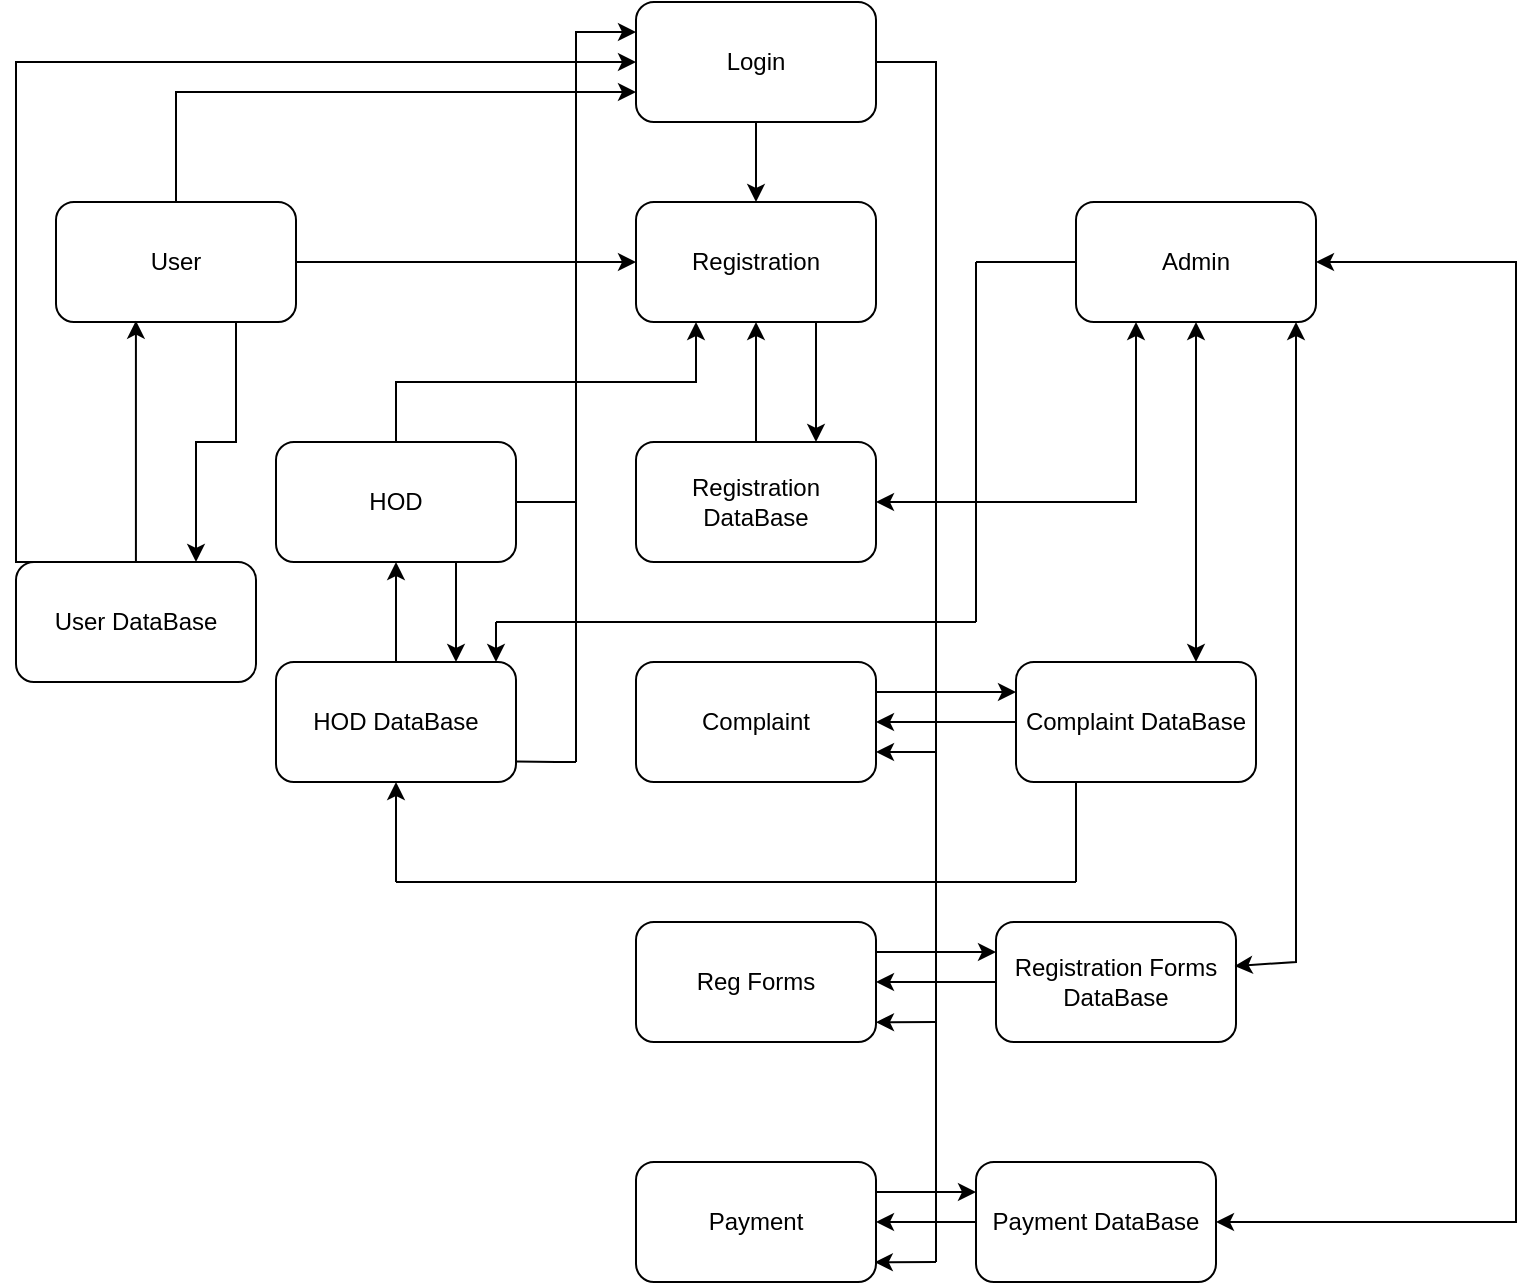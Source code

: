 <mxfile version="16.4.8" type="device"><diagram id="E4JpHP_odmxQRDdhI1kr" name="Page-1"><mxGraphModel dx="1858" dy="793" grid="1" gridSize="10" guides="1" tooltips="1" connect="1" arrows="1" fold="1" page="1" pageScale="1" pageWidth="850" pageHeight="1100" math="0" shadow="0"><root><mxCell id="0"/><mxCell id="1" parent="0"/><mxCell id="gEWeIuYd_dAdHsdU76Qr-20" style="edgeStyle=orthogonalEdgeStyle;rounded=0;orthogonalLoop=1;jettySize=auto;html=1;exitX=0.5;exitY=1;exitDx=0;exitDy=0;entryX=0.5;entryY=0;entryDx=0;entryDy=0;" edge="1" parent="1" source="gEWeIuYd_dAdHsdU76Qr-1" target="gEWeIuYd_dAdHsdU76Qr-7"><mxGeometry relative="1" as="geometry"/></mxCell><mxCell id="gEWeIuYd_dAdHsdU76Qr-59" style="edgeStyle=orthogonalEdgeStyle;rounded=0;orthogonalLoop=1;jettySize=auto;html=1;exitX=1;exitY=0.5;exitDx=0;exitDy=0;entryX=1;entryY=0.75;entryDx=0;entryDy=0;" edge="1" parent="1" source="gEWeIuYd_dAdHsdU76Qr-1" target="gEWeIuYd_dAdHsdU76Qr-8"><mxGeometry relative="1" as="geometry"><Array as="points"><mxPoint x="470" y="50"/><mxPoint x="470" y="395"/></Array></mxGeometry></mxCell><mxCell id="gEWeIuYd_dAdHsdU76Qr-1" value="Login" style="rounded=1;whiteSpace=wrap;html=1;" vertex="1" parent="1"><mxGeometry x="320" y="20" width="120" height="60" as="geometry"/></mxCell><mxCell id="gEWeIuYd_dAdHsdU76Qr-19" style="edgeStyle=orthogonalEdgeStyle;rounded=0;orthogonalLoop=1;jettySize=auto;html=1;exitX=0.5;exitY=0;exitDx=0;exitDy=0;entryX=0;entryY=0.75;entryDx=0;entryDy=0;" edge="1" parent="1" source="gEWeIuYd_dAdHsdU76Qr-2" target="gEWeIuYd_dAdHsdU76Qr-1"><mxGeometry relative="1" as="geometry"/></mxCell><mxCell id="gEWeIuYd_dAdHsdU76Qr-21" style="edgeStyle=orthogonalEdgeStyle;rounded=0;orthogonalLoop=1;jettySize=auto;html=1;exitX=1;exitY=0.5;exitDx=0;exitDy=0;entryX=0;entryY=0.5;entryDx=0;entryDy=0;" edge="1" parent="1" source="gEWeIuYd_dAdHsdU76Qr-2" target="gEWeIuYd_dAdHsdU76Qr-7"><mxGeometry relative="1" as="geometry"/></mxCell><mxCell id="gEWeIuYd_dAdHsdU76Qr-44" style="edgeStyle=orthogonalEdgeStyle;rounded=0;orthogonalLoop=1;jettySize=auto;html=1;exitX=0.75;exitY=1;exitDx=0;exitDy=0;entryX=0.75;entryY=0;entryDx=0;entryDy=0;" edge="1" parent="1" source="gEWeIuYd_dAdHsdU76Qr-2" target="gEWeIuYd_dAdHsdU76Qr-42"><mxGeometry relative="1" as="geometry"/></mxCell><mxCell id="gEWeIuYd_dAdHsdU76Qr-2" value="User" style="rounded=1;whiteSpace=wrap;html=1;" vertex="1" parent="1"><mxGeometry x="30" y="120" width="120" height="60" as="geometry"/></mxCell><mxCell id="gEWeIuYd_dAdHsdU76Qr-18" style="edgeStyle=orthogonalEdgeStyle;rounded=0;orthogonalLoop=1;jettySize=auto;html=1;exitX=1;exitY=0.5;exitDx=0;exitDy=0;entryX=0;entryY=0.25;entryDx=0;entryDy=0;" edge="1" parent="1" source="gEWeIuYd_dAdHsdU76Qr-3" target="gEWeIuYd_dAdHsdU76Qr-1"><mxGeometry relative="1" as="geometry"/></mxCell><mxCell id="gEWeIuYd_dAdHsdU76Qr-22" style="edgeStyle=orthogonalEdgeStyle;rounded=0;orthogonalLoop=1;jettySize=auto;html=1;exitX=0.5;exitY=0;exitDx=0;exitDy=0;entryX=0.25;entryY=1;entryDx=0;entryDy=0;" edge="1" parent="1" source="gEWeIuYd_dAdHsdU76Qr-3" target="gEWeIuYd_dAdHsdU76Qr-7"><mxGeometry relative="1" as="geometry"/></mxCell><mxCell id="gEWeIuYd_dAdHsdU76Qr-32" style="edgeStyle=orthogonalEdgeStyle;rounded=0;orthogonalLoop=1;jettySize=auto;html=1;exitX=0.75;exitY=1;exitDx=0;exitDy=0;entryX=0.75;entryY=0;entryDx=0;entryDy=0;" edge="1" parent="1" source="gEWeIuYd_dAdHsdU76Qr-3" target="gEWeIuYd_dAdHsdU76Qr-14"><mxGeometry relative="1" as="geometry"/></mxCell><mxCell id="gEWeIuYd_dAdHsdU76Qr-3" value="HOD" style="rounded=1;whiteSpace=wrap;html=1;" vertex="1" parent="1"><mxGeometry x="140" y="240" width="120" height="60" as="geometry"/></mxCell><mxCell id="gEWeIuYd_dAdHsdU76Qr-5" value="Admin" style="rounded=1;whiteSpace=wrap;html=1;" vertex="1" parent="1"><mxGeometry x="540" y="120" width="120" height="60" as="geometry"/></mxCell><mxCell id="gEWeIuYd_dAdHsdU76Qr-33" style="edgeStyle=orthogonalEdgeStyle;rounded=0;orthogonalLoop=1;jettySize=auto;html=1;exitX=0.75;exitY=1;exitDx=0;exitDy=0;entryX=0.75;entryY=0;entryDx=0;entryDy=0;" edge="1" parent="1" source="gEWeIuYd_dAdHsdU76Qr-7" target="gEWeIuYd_dAdHsdU76Qr-10"><mxGeometry relative="1" as="geometry"/></mxCell><mxCell id="gEWeIuYd_dAdHsdU76Qr-7" value="Registration" style="rounded=1;whiteSpace=wrap;html=1;" vertex="1" parent="1"><mxGeometry x="320" y="120" width="120" height="60" as="geometry"/></mxCell><mxCell id="gEWeIuYd_dAdHsdU76Qr-29" style="edgeStyle=orthogonalEdgeStyle;rounded=0;orthogonalLoop=1;jettySize=auto;html=1;exitX=1;exitY=0.25;exitDx=0;exitDy=0;entryX=0;entryY=0.25;entryDx=0;entryDy=0;" edge="1" parent="1" source="gEWeIuYd_dAdHsdU76Qr-8" target="gEWeIuYd_dAdHsdU76Qr-12"><mxGeometry relative="1" as="geometry"/></mxCell><mxCell id="gEWeIuYd_dAdHsdU76Qr-8" value="Complaint" style="rounded=1;whiteSpace=wrap;html=1;" vertex="1" parent="1"><mxGeometry x="320" y="350" width="120" height="60" as="geometry"/></mxCell><mxCell id="gEWeIuYd_dAdHsdU76Qr-30" style="edgeStyle=orthogonalEdgeStyle;rounded=0;orthogonalLoop=1;jettySize=auto;html=1;exitX=1;exitY=0.25;exitDx=0;exitDy=0;entryX=0;entryY=0.25;entryDx=0;entryDy=0;" edge="1" parent="1" source="gEWeIuYd_dAdHsdU76Qr-9" target="gEWeIuYd_dAdHsdU76Qr-13"><mxGeometry relative="1" as="geometry"/></mxCell><mxCell id="gEWeIuYd_dAdHsdU76Qr-9" value="Reg Forms" style="rounded=1;whiteSpace=wrap;html=1;" vertex="1" parent="1"><mxGeometry x="320" y="480" width="120" height="60" as="geometry"/></mxCell><mxCell id="gEWeIuYd_dAdHsdU76Qr-26" style="edgeStyle=orthogonalEdgeStyle;rounded=0;orthogonalLoop=1;jettySize=auto;html=1;exitX=0.5;exitY=0;exitDx=0;exitDy=0;entryX=0.5;entryY=1;entryDx=0;entryDy=0;" edge="1" parent="1" source="gEWeIuYd_dAdHsdU76Qr-10" target="gEWeIuYd_dAdHsdU76Qr-7"><mxGeometry relative="1" as="geometry"/></mxCell><mxCell id="gEWeIuYd_dAdHsdU76Qr-10" value="Registration DataBase" style="rounded=1;whiteSpace=wrap;html=1;" vertex="1" parent="1"><mxGeometry x="320" y="240" width="120" height="60" as="geometry"/></mxCell><mxCell id="gEWeIuYd_dAdHsdU76Qr-31" style="edgeStyle=orthogonalEdgeStyle;rounded=0;orthogonalLoop=1;jettySize=auto;html=1;exitX=1;exitY=0.25;exitDx=0;exitDy=0;entryX=0;entryY=0.25;entryDx=0;entryDy=0;" edge="1" parent="1" source="gEWeIuYd_dAdHsdU76Qr-11" target="gEWeIuYd_dAdHsdU76Qr-15"><mxGeometry relative="1" as="geometry"/></mxCell><mxCell id="gEWeIuYd_dAdHsdU76Qr-11" value="Payment" style="rounded=1;whiteSpace=wrap;html=1;" vertex="1" parent="1"><mxGeometry x="320" y="600" width="120" height="60" as="geometry"/></mxCell><mxCell id="gEWeIuYd_dAdHsdU76Qr-25" style="edgeStyle=orthogonalEdgeStyle;rounded=0;orthogonalLoop=1;jettySize=auto;html=1;exitX=0;exitY=0.5;exitDx=0;exitDy=0;entryX=1;entryY=0.5;entryDx=0;entryDy=0;" edge="1" parent="1" source="gEWeIuYd_dAdHsdU76Qr-12" target="gEWeIuYd_dAdHsdU76Qr-8"><mxGeometry relative="1" as="geometry"/></mxCell><mxCell id="gEWeIuYd_dAdHsdU76Qr-12" value="Complaint DataBase" style="rounded=1;whiteSpace=wrap;html=1;" vertex="1" parent="1"><mxGeometry x="510" y="350" width="120" height="60" as="geometry"/></mxCell><mxCell id="gEWeIuYd_dAdHsdU76Qr-27" style="edgeStyle=orthogonalEdgeStyle;rounded=0;orthogonalLoop=1;jettySize=auto;html=1;exitX=0;exitY=0.5;exitDx=0;exitDy=0;entryX=1;entryY=0.5;entryDx=0;entryDy=0;" edge="1" parent="1" source="gEWeIuYd_dAdHsdU76Qr-13" target="gEWeIuYd_dAdHsdU76Qr-9"><mxGeometry relative="1" as="geometry"/></mxCell><mxCell id="gEWeIuYd_dAdHsdU76Qr-13" value="Registration Forms DataBase" style="rounded=1;whiteSpace=wrap;html=1;" vertex="1" parent="1"><mxGeometry x="500" y="480" width="120" height="60" as="geometry"/></mxCell><mxCell id="gEWeIuYd_dAdHsdU76Qr-23" style="edgeStyle=orthogonalEdgeStyle;rounded=0;orthogonalLoop=1;jettySize=auto;html=1;exitX=0.5;exitY=0;exitDx=0;exitDy=0;entryX=0.5;entryY=1;entryDx=0;entryDy=0;" edge="1" parent="1" source="gEWeIuYd_dAdHsdU76Qr-14" target="gEWeIuYd_dAdHsdU76Qr-3"><mxGeometry relative="1" as="geometry"/></mxCell><mxCell id="gEWeIuYd_dAdHsdU76Qr-14" value="HOD DataBase" style="rounded=1;whiteSpace=wrap;html=1;" vertex="1" parent="1"><mxGeometry x="140" y="350" width="120" height="60" as="geometry"/></mxCell><mxCell id="gEWeIuYd_dAdHsdU76Qr-28" style="edgeStyle=orthogonalEdgeStyle;rounded=0;orthogonalLoop=1;jettySize=auto;html=1;exitX=0;exitY=0.5;exitDx=0;exitDy=0;entryX=1;entryY=0.5;entryDx=0;entryDy=0;" edge="1" parent="1" source="gEWeIuYd_dAdHsdU76Qr-15" target="gEWeIuYd_dAdHsdU76Qr-11"><mxGeometry relative="1" as="geometry"/></mxCell><mxCell id="gEWeIuYd_dAdHsdU76Qr-15" value="Payment DataBase" style="rounded=1;whiteSpace=wrap;html=1;" vertex="1" parent="1"><mxGeometry x="490" y="600" width="120" height="60" as="geometry"/></mxCell><mxCell id="gEWeIuYd_dAdHsdU76Qr-38" value="" style="endArrow=classic;startArrow=classic;html=1;rounded=0;entryX=0.25;entryY=1;entryDx=0;entryDy=0;exitX=1;exitY=0.5;exitDx=0;exitDy=0;" edge="1" parent="1" source="gEWeIuYd_dAdHsdU76Qr-10" target="gEWeIuYd_dAdHsdU76Qr-5"><mxGeometry width="50" height="50" relative="1" as="geometry"><mxPoint x="550" y="280" as="sourcePoint"/><mxPoint x="450" y="200" as="targetPoint"/><Array as="points"><mxPoint x="570" y="270"/></Array></mxGeometry></mxCell><mxCell id="gEWeIuYd_dAdHsdU76Qr-39" value="" style="endArrow=classic;startArrow=classic;html=1;rounded=0;entryX=0.5;entryY=1;entryDx=0;entryDy=0;exitX=0.75;exitY=0;exitDx=0;exitDy=0;" edge="1" parent="1" source="gEWeIuYd_dAdHsdU76Qr-12" target="gEWeIuYd_dAdHsdU76Qr-5"><mxGeometry width="50" height="50" relative="1" as="geometry"><mxPoint x="450" y="280" as="sourcePoint"/><mxPoint x="580" y="190" as="targetPoint"/><Array as="points"><mxPoint x="600" y="300"/></Array></mxGeometry></mxCell><mxCell id="gEWeIuYd_dAdHsdU76Qr-40" value="" style="endArrow=classic;startArrow=classic;html=1;rounded=0;exitX=0.994;exitY=0.367;exitDx=0;exitDy=0;exitPerimeter=0;" edge="1" parent="1" source="gEWeIuYd_dAdHsdU76Qr-13"><mxGeometry width="50" height="50" relative="1" as="geometry"><mxPoint x="610" y="360" as="sourcePoint"/><mxPoint x="650" y="180" as="targetPoint"/><Array as="points"><mxPoint x="650" y="500"/></Array></mxGeometry></mxCell><mxCell id="gEWeIuYd_dAdHsdU76Qr-41" value="" style="endArrow=classic;startArrow=classic;html=1;rounded=0;exitX=1;exitY=0.5;exitDx=0;exitDy=0;entryX=1;entryY=0.5;entryDx=0;entryDy=0;" edge="1" parent="1" source="gEWeIuYd_dAdHsdU76Qr-15" target="gEWeIuYd_dAdHsdU76Qr-5"><mxGeometry width="50" height="50" relative="1" as="geometry"><mxPoint x="660" y="512.02" as="sourcePoint"/><mxPoint x="730.72" y="180" as="targetPoint"/><Array as="points"><mxPoint x="760" y="630"/><mxPoint x="760" y="150"/></Array></mxGeometry></mxCell><mxCell id="gEWeIuYd_dAdHsdU76Qr-43" style="edgeStyle=orthogonalEdgeStyle;rounded=0;orthogonalLoop=1;jettySize=auto;html=1;entryX=0.333;entryY=0.989;entryDx=0;entryDy=0;entryPerimeter=0;" edge="1" parent="1" source="gEWeIuYd_dAdHsdU76Qr-42" target="gEWeIuYd_dAdHsdU76Qr-2"><mxGeometry relative="1" as="geometry"/></mxCell><mxCell id="gEWeIuYd_dAdHsdU76Qr-66" style="edgeStyle=orthogonalEdgeStyle;rounded=0;orthogonalLoop=1;jettySize=auto;html=1;exitX=0.25;exitY=0;exitDx=0;exitDy=0;entryX=0;entryY=0.5;entryDx=0;entryDy=0;" edge="1" parent="1" source="gEWeIuYd_dAdHsdU76Qr-42" target="gEWeIuYd_dAdHsdU76Qr-1"><mxGeometry relative="1" as="geometry"><Array as="points"><mxPoint x="10" y="300"/><mxPoint x="10" y="50"/></Array></mxGeometry></mxCell><mxCell id="gEWeIuYd_dAdHsdU76Qr-42" value="User DataBase" style="rounded=1;whiteSpace=wrap;html=1;" vertex="1" parent="1"><mxGeometry x="10" y="300" width="120" height="60" as="geometry"/></mxCell><mxCell id="gEWeIuYd_dAdHsdU76Qr-50" value="" style="endArrow=none;html=1;rounded=0;entryX=0.25;entryY=1;entryDx=0;entryDy=0;" edge="1" parent="1" target="gEWeIuYd_dAdHsdU76Qr-12"><mxGeometry width="50" height="50" relative="1" as="geometry"><mxPoint x="540" y="460" as="sourcePoint"/><mxPoint x="450" y="340" as="targetPoint"/></mxGeometry></mxCell><mxCell id="gEWeIuYd_dAdHsdU76Qr-51" value="" style="endArrow=none;html=1;rounded=0;" edge="1" parent="1"><mxGeometry width="50" height="50" relative="1" as="geometry"><mxPoint x="200" y="460" as="sourcePoint"/><mxPoint x="540" y="460" as="targetPoint"/></mxGeometry></mxCell><mxCell id="gEWeIuYd_dAdHsdU76Qr-52" value="" style="endArrow=classic;html=1;rounded=0;entryX=0.5;entryY=1;entryDx=0;entryDy=0;" edge="1" parent="1" target="gEWeIuYd_dAdHsdU76Qr-14"><mxGeometry width="50" height="50" relative="1" as="geometry"><mxPoint x="200" y="460" as="sourcePoint"/><mxPoint x="450" y="340" as="targetPoint"/></mxGeometry></mxCell><mxCell id="gEWeIuYd_dAdHsdU76Qr-54" value="" style="endArrow=none;html=1;rounded=0;entryX=0;entryY=0.5;entryDx=0;entryDy=0;" edge="1" parent="1" target="gEWeIuYd_dAdHsdU76Qr-5"><mxGeometry width="50" height="50" relative="1" as="geometry"><mxPoint x="490" y="150" as="sourcePoint"/><mxPoint x="450" y="240" as="targetPoint"/></mxGeometry></mxCell><mxCell id="gEWeIuYd_dAdHsdU76Qr-55" value="" style="endArrow=none;html=1;rounded=0;" edge="1" parent="1"><mxGeometry width="50" height="50" relative="1" as="geometry"><mxPoint x="490" y="330" as="sourcePoint"/><mxPoint x="490" y="150" as="targetPoint"/></mxGeometry></mxCell><mxCell id="gEWeIuYd_dAdHsdU76Qr-56" value="" style="endArrow=none;html=1;rounded=0;" edge="1" parent="1"><mxGeometry width="50" height="50" relative="1" as="geometry"><mxPoint x="250" y="330" as="sourcePoint"/><mxPoint x="490" y="330" as="targetPoint"/></mxGeometry></mxCell><mxCell id="gEWeIuYd_dAdHsdU76Qr-57" value="" style="endArrow=classic;html=1;rounded=0;" edge="1" parent="1"><mxGeometry width="50" height="50" relative="1" as="geometry"><mxPoint x="250" y="330" as="sourcePoint"/><mxPoint x="250" y="350" as="targetPoint"/></mxGeometry></mxCell><mxCell id="gEWeIuYd_dAdHsdU76Qr-60" value="" style="endArrow=none;html=1;rounded=0;" edge="1" parent="1"><mxGeometry width="50" height="50" relative="1" as="geometry"><mxPoint x="470" y="650" as="sourcePoint"/><mxPoint x="470" y="390" as="targetPoint"/></mxGeometry></mxCell><mxCell id="gEWeIuYd_dAdHsdU76Qr-61" value="" style="endArrow=classic;html=1;rounded=0;entryX=0.995;entryY=0.835;entryDx=0;entryDy=0;entryPerimeter=0;" edge="1" parent="1" target="gEWeIuYd_dAdHsdU76Qr-11"><mxGeometry width="50" height="50" relative="1" as="geometry"><mxPoint x="470" y="650" as="sourcePoint"/><mxPoint x="490" y="560" as="targetPoint"/></mxGeometry></mxCell><mxCell id="gEWeIuYd_dAdHsdU76Qr-62" value="" style="endArrow=classic;html=1;rounded=0;entryX=1;entryY=0.835;entryDx=0;entryDy=0;entryPerimeter=0;" edge="1" parent="1" target="gEWeIuYd_dAdHsdU76Qr-9"><mxGeometry width="50" height="50" relative="1" as="geometry"><mxPoint x="470" y="530" as="sourcePoint"/><mxPoint x="490" y="510" as="targetPoint"/></mxGeometry></mxCell><mxCell id="gEWeIuYd_dAdHsdU76Qr-67" value="" style="endArrow=none;html=1;rounded=0;" edge="1" parent="1"><mxGeometry width="50" height="50" relative="1" as="geometry"><mxPoint x="290" y="390" as="sourcePoint"/><mxPoint x="290" y="270" as="targetPoint"/></mxGeometry></mxCell><mxCell id="gEWeIuYd_dAdHsdU76Qr-69" value="" style="endArrow=none;html=1;rounded=0;entryX=1.002;entryY=0.829;entryDx=0;entryDy=0;entryPerimeter=0;" edge="1" parent="1" target="gEWeIuYd_dAdHsdU76Qr-14"><mxGeometry width="50" height="50" relative="1" as="geometry"><mxPoint x="290" y="400" as="sourcePoint"/><mxPoint x="500" y="180" as="targetPoint"/><Array as="points"><mxPoint x="280" y="400"/></Array></mxGeometry></mxCell><mxCell id="gEWeIuYd_dAdHsdU76Qr-70" value="" style="endArrow=none;html=1;rounded=0;" edge="1" parent="1"><mxGeometry width="50" height="50" relative="1" as="geometry"><mxPoint x="290" y="400" as="sourcePoint"/><mxPoint x="290.0" y="270" as="targetPoint"/></mxGeometry></mxCell></root></mxGraphModel></diagram></mxfile>